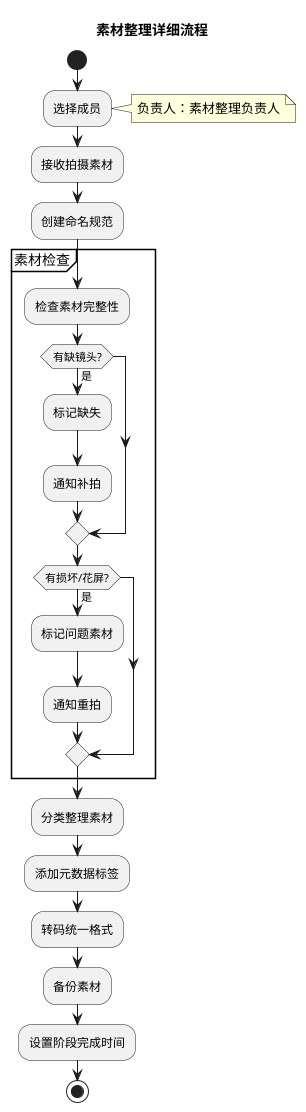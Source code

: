 @startuml material_org.puml

title 素材整理详细流程

start

:选择成员;
note right: 负责人：素材整理负责人

:接收拍摄素材;
:创建命名规范;

partition "素材检查" {
  :检查素材完整性;
  if (有缺镜头?) then (是)
    :标记缺失;
    :通知补拍;
  endif
  
  if (有损坏/花屏?) then (是)
    :标记问题素材;
    :通知重拍;
  endif
}

:分类整理素材;
:添加元数据标签;
:转码统一格式;
:备份素材;

:设置阶段完成时间;

stop

@enduml